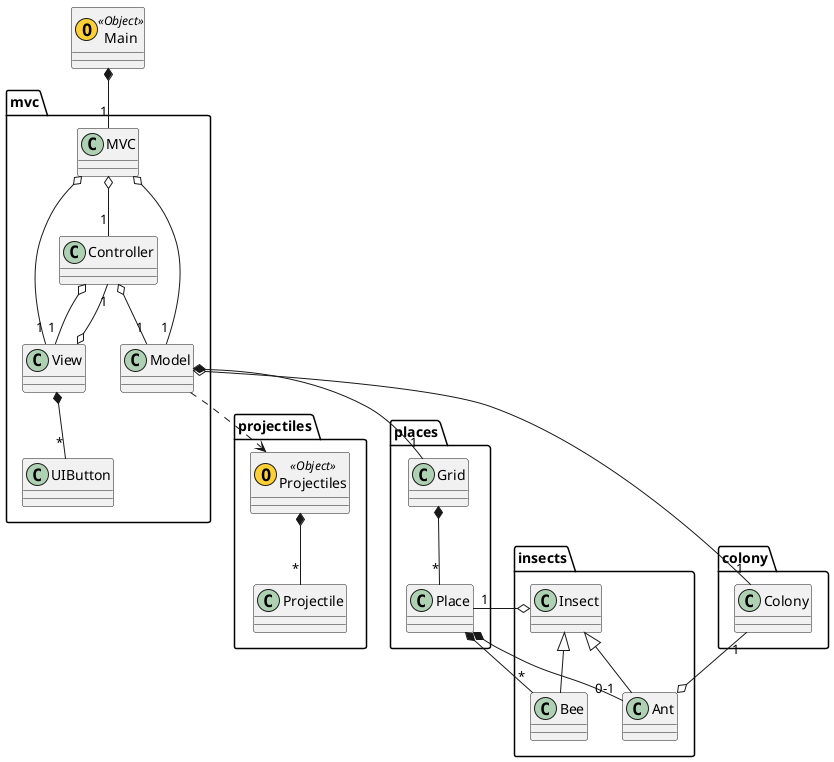 @startuml

class Main << (O,#FFD036) Object >>
package projectiles {
class Projectiles << (O,#FFD036) Object >>
class Projectile
}
package places {
class Grid
class Place
}
package mvc {
class MVC
class Model
class Controller
class View
class UIButton
}
package insects {
class Insect
class Ant
class Bee
}
package colony {
class Colony
}

Main *-- "1" MVC
MVC o-- "1" Model
MVC o-- "1" Controller
MVC o-- "1" View
Controller o-- "1" Model
Controller o-- "1" View
View o-- "1" Controller
View *-- "*" UIButton

Model o-- "1" Colony
Model *-- "1" Grid
Model ..> Projectiles

Grid *-- "*" Place
Place *-- "0-1" Ant
Place *-- "*" Bee

Insect o-- "1" Place
Ant o-up- "1" Colony

Insect <|-- Ant
Insect <|-- Bee

Projectiles *-- "*" Projectile

@enduml
